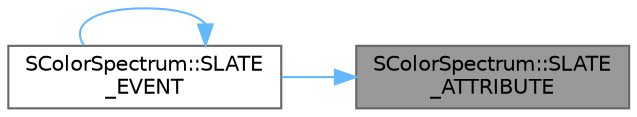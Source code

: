 digraph "SColorSpectrum::SLATE_ATTRIBUTE"
{
 // INTERACTIVE_SVG=YES
 // LATEX_PDF_SIZE
  bgcolor="transparent";
  edge [fontname=Helvetica,fontsize=10,labelfontname=Helvetica,labelfontsize=10];
  node [fontname=Helvetica,fontsize=10,shape=box,height=0.2,width=0.4];
  rankdir="RL";
  Node1 [id="Node000001",label="SColorSpectrum::SLATE\l_ATTRIBUTE",height=0.2,width=0.4,color="gray40", fillcolor="grey60", style="filled", fontcolor="black",tooltip="The current color selected by the user."];
  Node1 -> Node2 [id="edge1_Node000001_Node000002",dir="back",color="steelblue1",style="solid",tooltip=" "];
  Node2 [id="Node000002",label="SColorSpectrum::SLATE\l_EVENT",height=0.2,width=0.4,color="grey40", fillcolor="white", style="filled",URL="$d1/d0b/classSColorSpectrum.html#a8b2dccc38779040941690e3f09d902f2",tooltip="Invoked when the mouse is released and a capture ends."];
  Node2 -> Node2 [id="edge2_Node000002_Node000002",dir="back",color="steelblue1",style="solid",tooltip=" "];
}
